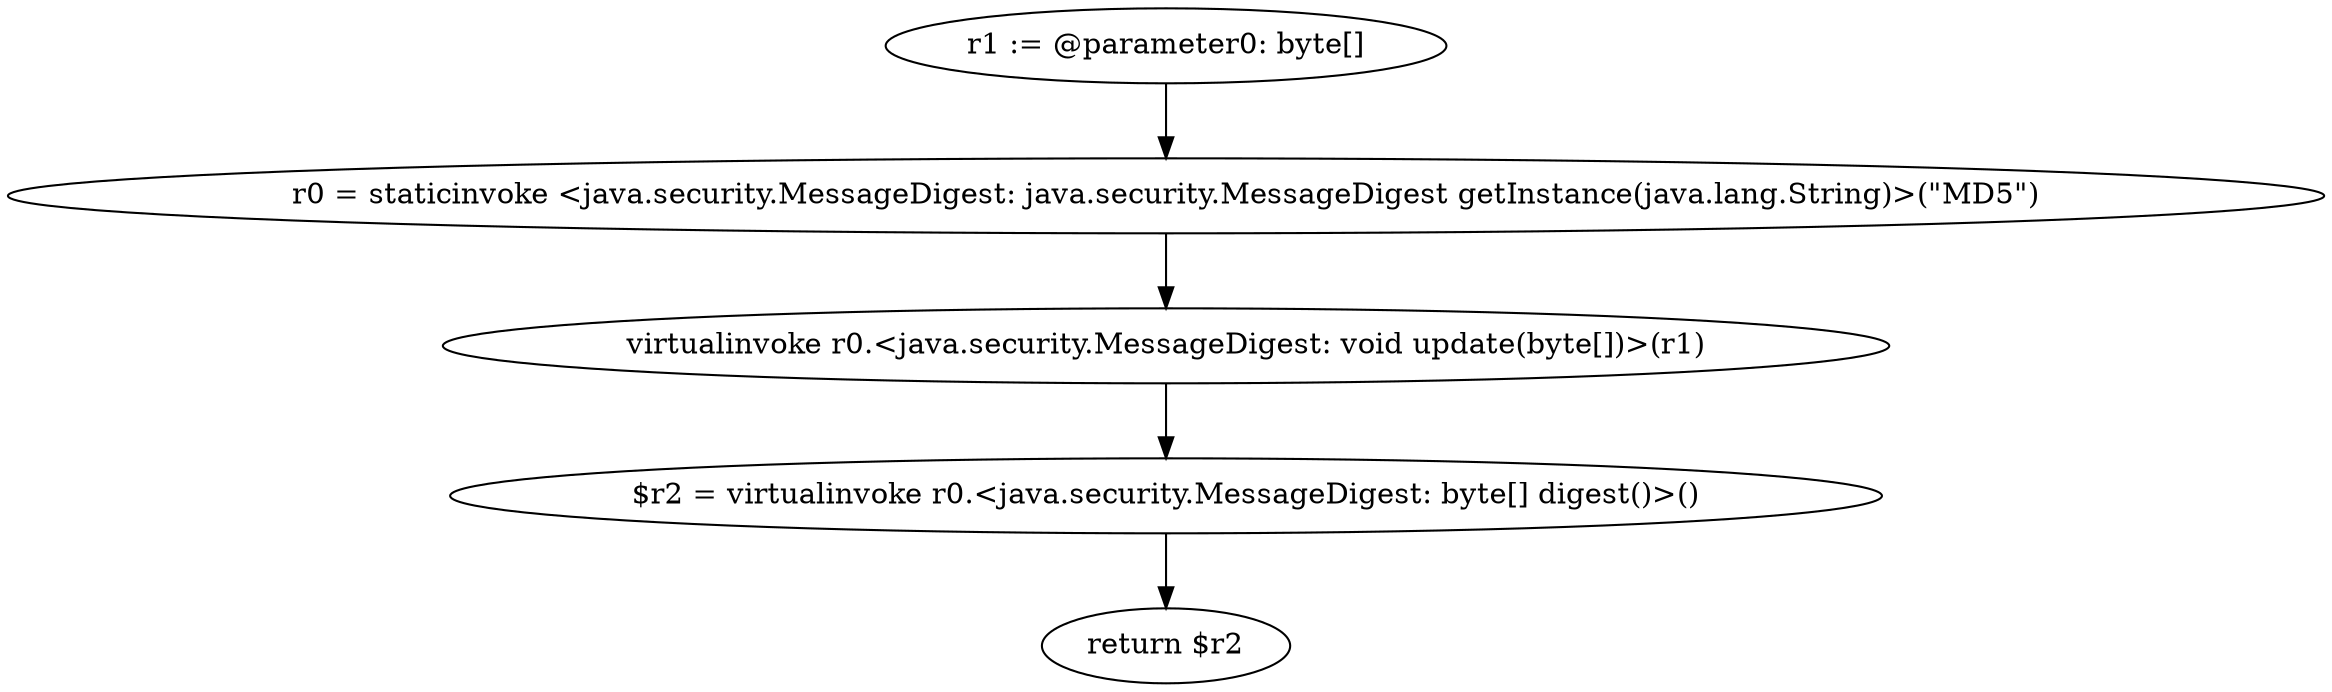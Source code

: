 digraph "unitGraph" {
    "r1 := @parameter0: byte[]"
    "r0 = staticinvoke <java.security.MessageDigest: java.security.MessageDigest getInstance(java.lang.String)>(\"MD5\")"
    "virtualinvoke r0.<java.security.MessageDigest: void update(byte[])>(r1)"
    "$r2 = virtualinvoke r0.<java.security.MessageDigest: byte[] digest()>()"
    "return $r2"
    "r1 := @parameter0: byte[]"->"r0 = staticinvoke <java.security.MessageDigest: java.security.MessageDigest getInstance(java.lang.String)>(\"MD5\")";
    "r0 = staticinvoke <java.security.MessageDigest: java.security.MessageDigest getInstance(java.lang.String)>(\"MD5\")"->"virtualinvoke r0.<java.security.MessageDigest: void update(byte[])>(r1)";
    "virtualinvoke r0.<java.security.MessageDigest: void update(byte[])>(r1)"->"$r2 = virtualinvoke r0.<java.security.MessageDigest: byte[] digest()>()";
    "$r2 = virtualinvoke r0.<java.security.MessageDigest: byte[] digest()>()"->"return $r2";
}
